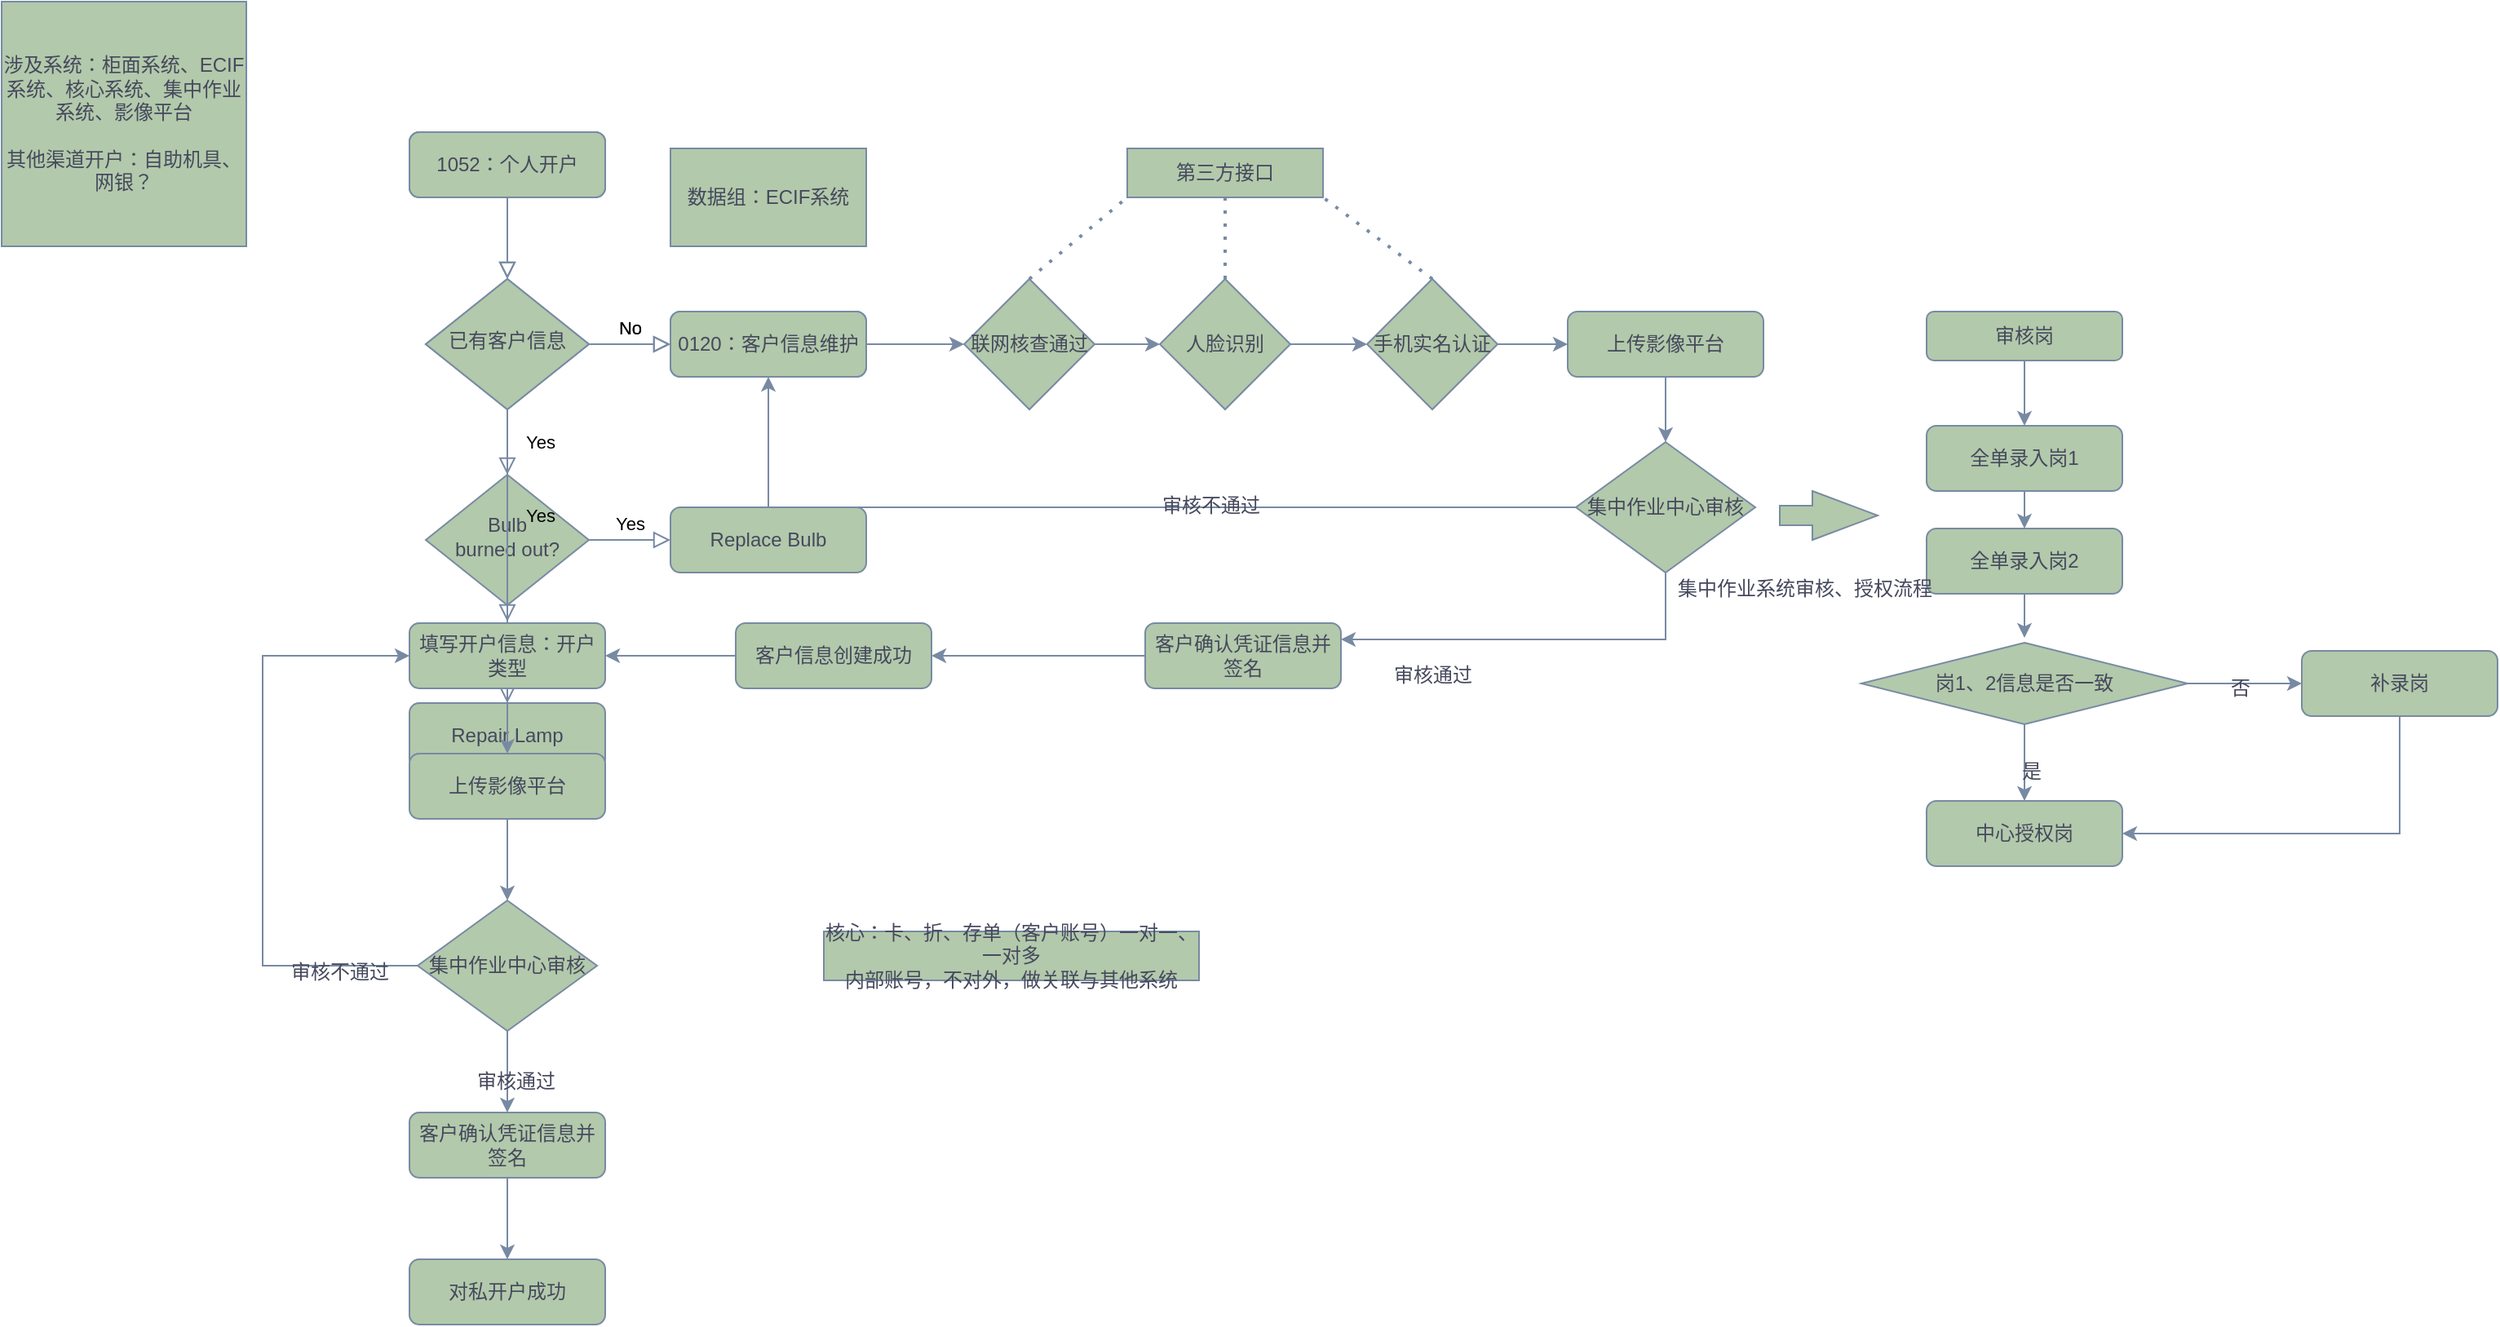 <mxfile version="24.9.1">
  <diagram id="C5RBs43oDa-KdzZeNtuy" name="Page-1">
    <mxGraphModel dx="1613" dy="387" grid="1" gridSize="10" guides="1" tooltips="1" connect="1" arrows="1" fold="1" page="1" pageScale="1" pageWidth="827" pageHeight="1169" math="0" shadow="0">
      <root>
        <mxCell id="WIyWlLk6GJQsqaUBKTNV-0" />
        <mxCell id="WIyWlLk6GJQsqaUBKTNV-1" parent="WIyWlLk6GJQsqaUBKTNV-0" />
        <mxCell id="WIyWlLk6GJQsqaUBKTNV-2" value="" style="rounded=0;html=1;jettySize=auto;orthogonalLoop=1;fontSize=11;endArrow=block;endFill=0;endSize=8;strokeWidth=1;shadow=0;labelBackgroundColor=none;edgeStyle=orthogonalEdgeStyle;strokeColor=#788AA3;fontColor=default;" parent="WIyWlLk6GJQsqaUBKTNV-1" source="WIyWlLk6GJQsqaUBKTNV-3" target="WIyWlLk6GJQsqaUBKTNV-6" edge="1">
          <mxGeometry relative="1" as="geometry" />
        </mxCell>
        <mxCell id="WIyWlLk6GJQsqaUBKTNV-3" value="Lamp doesn&#39;t work" style="rounded=1;whiteSpace=wrap;html=1;fontSize=12;glass=0;strokeWidth=1;shadow=0;labelBackgroundColor=none;fillColor=#B2C9AB;strokeColor=#788AA3;fontColor=#46495D;" parent="WIyWlLk6GJQsqaUBKTNV-1" vertex="1">
          <mxGeometry x="160" y="80" width="120" height="40" as="geometry" />
        </mxCell>
        <mxCell id="WIyWlLk6GJQsqaUBKTNV-4" value="Yes" style="rounded=0;html=1;jettySize=auto;orthogonalLoop=1;fontSize=11;endArrow=block;endFill=0;endSize=8;strokeWidth=1;shadow=0;labelBackgroundColor=none;edgeStyle=orthogonalEdgeStyle;strokeColor=#788AA3;fontColor=default;" parent="WIyWlLk6GJQsqaUBKTNV-1" source="WIyWlLk6GJQsqaUBKTNV-6" target="WIyWlLk6GJQsqaUBKTNV-10" edge="1">
          <mxGeometry y="20" relative="1" as="geometry">
            <mxPoint as="offset" />
          </mxGeometry>
        </mxCell>
        <mxCell id="WIyWlLk6GJQsqaUBKTNV-5" value="No" style="edgeStyle=orthogonalEdgeStyle;rounded=0;html=1;jettySize=auto;orthogonalLoop=1;fontSize=11;endArrow=block;endFill=0;endSize=8;strokeWidth=1;shadow=0;labelBackgroundColor=none;strokeColor=#788AA3;fontColor=default;" parent="WIyWlLk6GJQsqaUBKTNV-1" source="WIyWlLk6GJQsqaUBKTNV-6" target="WIyWlLk6GJQsqaUBKTNV-7" edge="1">
          <mxGeometry y="10" relative="1" as="geometry">
            <mxPoint as="offset" />
          </mxGeometry>
        </mxCell>
        <mxCell id="WIyWlLk6GJQsqaUBKTNV-6" value="Lamp&lt;br&gt;plugged in?" style="rhombus;whiteSpace=wrap;html=1;shadow=0;fontFamily=Helvetica;fontSize=12;align=center;strokeWidth=1;spacing=6;spacingTop=-4;labelBackgroundColor=none;fillColor=#B2C9AB;strokeColor=#788AA3;fontColor=#46495D;" parent="WIyWlLk6GJQsqaUBKTNV-1" vertex="1">
          <mxGeometry x="170" y="170" width="100" height="80" as="geometry" />
        </mxCell>
        <mxCell id="WIyWlLk6GJQsqaUBKTNV-7" value="Plug in lamp" style="rounded=1;whiteSpace=wrap;html=1;fontSize=12;glass=0;strokeWidth=1;shadow=0;labelBackgroundColor=none;fillColor=#B2C9AB;strokeColor=#788AA3;fontColor=#46495D;" parent="WIyWlLk6GJQsqaUBKTNV-1" vertex="1">
          <mxGeometry x="320" y="190" width="120" height="40" as="geometry" />
        </mxCell>
        <mxCell id="WIyWlLk6GJQsqaUBKTNV-8" value="No" style="rounded=0;html=1;jettySize=auto;orthogonalLoop=1;fontSize=11;endArrow=block;endFill=0;endSize=8;strokeWidth=1;shadow=0;labelBackgroundColor=none;edgeStyle=orthogonalEdgeStyle;strokeColor=#788AA3;fontColor=default;" parent="WIyWlLk6GJQsqaUBKTNV-1" source="WIyWlLk6GJQsqaUBKTNV-10" target="WIyWlLk6GJQsqaUBKTNV-11" edge="1">
          <mxGeometry x="0.333" y="20" relative="1" as="geometry">
            <mxPoint as="offset" />
          </mxGeometry>
        </mxCell>
        <mxCell id="WIyWlLk6GJQsqaUBKTNV-9" value="Yes" style="edgeStyle=orthogonalEdgeStyle;rounded=0;html=1;jettySize=auto;orthogonalLoop=1;fontSize=11;endArrow=block;endFill=0;endSize=8;strokeWidth=1;shadow=0;labelBackgroundColor=none;strokeColor=#788AA3;fontColor=default;" parent="WIyWlLk6GJQsqaUBKTNV-1" source="WIyWlLk6GJQsqaUBKTNV-10" target="WIyWlLk6GJQsqaUBKTNV-12" edge="1">
          <mxGeometry y="10" relative="1" as="geometry">
            <mxPoint as="offset" />
          </mxGeometry>
        </mxCell>
        <mxCell id="WIyWlLk6GJQsqaUBKTNV-10" value="Bulb&lt;br&gt;burned out?" style="rhombus;whiteSpace=wrap;html=1;shadow=0;fontFamily=Helvetica;fontSize=12;align=center;strokeWidth=1;spacing=6;spacingTop=-4;labelBackgroundColor=none;fillColor=#B2C9AB;strokeColor=#788AA3;fontColor=#46495D;" parent="WIyWlLk6GJQsqaUBKTNV-1" vertex="1">
          <mxGeometry x="170" y="290" width="100" height="80" as="geometry" />
        </mxCell>
        <mxCell id="WIyWlLk6GJQsqaUBKTNV-11" value="Repair Lamp" style="rounded=1;whiteSpace=wrap;html=1;fontSize=12;glass=0;strokeWidth=1;shadow=0;labelBackgroundColor=none;fillColor=#B2C9AB;strokeColor=#788AA3;fontColor=#46495D;" parent="WIyWlLk6GJQsqaUBKTNV-1" vertex="1">
          <mxGeometry x="160" y="430" width="120" height="40" as="geometry" />
        </mxCell>
        <mxCell id="WIyWlLk6GJQsqaUBKTNV-12" value="Replace Bulb" style="rounded=1;whiteSpace=wrap;html=1;fontSize=12;glass=0;strokeWidth=1;shadow=0;labelBackgroundColor=none;fillColor=#B2C9AB;strokeColor=#788AA3;fontColor=#46495D;" parent="WIyWlLk6GJQsqaUBKTNV-1" vertex="1">
          <mxGeometry x="320" y="310" width="120" height="40" as="geometry" />
        </mxCell>
        <mxCell id="YqYcUAopvHvmNUxCHAHt-0" value="" style="rounded=0;html=1;jettySize=auto;orthogonalLoop=1;fontSize=11;endArrow=block;endFill=0;endSize=8;strokeWidth=1;shadow=0;labelBackgroundColor=none;edgeStyle=orthogonalEdgeStyle;strokeColor=#788AA3;fontColor=default;" parent="WIyWlLk6GJQsqaUBKTNV-1" source="YqYcUAopvHvmNUxCHAHt-1" target="YqYcUAopvHvmNUxCHAHt-4" edge="1">
          <mxGeometry relative="1" as="geometry" />
        </mxCell>
        <mxCell id="YqYcUAopvHvmNUxCHAHt-1" value="1052：个人开户" style="rounded=1;whiteSpace=wrap;html=1;fontSize=12;glass=0;strokeWidth=1;shadow=0;labelBackgroundColor=none;fillColor=#B2C9AB;strokeColor=#788AA3;fontColor=#46495D;" parent="WIyWlLk6GJQsqaUBKTNV-1" vertex="1">
          <mxGeometry x="160" y="80" width="120" height="40" as="geometry" />
        </mxCell>
        <mxCell id="YqYcUAopvHvmNUxCHAHt-2" value="Yes" style="rounded=0;html=1;jettySize=auto;orthogonalLoop=1;fontSize=11;endArrow=block;endFill=0;endSize=8;strokeWidth=1;shadow=0;labelBackgroundColor=none;edgeStyle=orthogonalEdgeStyle;strokeColor=#788AA3;fontColor=default;" parent="WIyWlLk6GJQsqaUBKTNV-1" source="YqYcUAopvHvmNUxCHAHt-4" edge="1">
          <mxGeometry y="20" relative="1" as="geometry">
            <mxPoint as="offset" />
            <mxPoint x="220" y="380" as="targetPoint" />
          </mxGeometry>
        </mxCell>
        <mxCell id="YqYcUAopvHvmNUxCHAHt-3" value="No" style="edgeStyle=orthogonalEdgeStyle;rounded=0;html=1;jettySize=auto;orthogonalLoop=1;fontSize=11;endArrow=block;endFill=0;endSize=8;strokeWidth=1;shadow=0;labelBackgroundColor=none;strokeColor=#788AA3;fontColor=default;" parent="WIyWlLk6GJQsqaUBKTNV-1" source="YqYcUAopvHvmNUxCHAHt-4" target="YqYcUAopvHvmNUxCHAHt-6" edge="1">
          <mxGeometry y="10" relative="1" as="geometry">
            <mxPoint as="offset" />
          </mxGeometry>
        </mxCell>
        <mxCell id="YqYcUAopvHvmNUxCHAHt-4" value="已有客户信息" style="rhombus;whiteSpace=wrap;html=1;shadow=0;fontFamily=Helvetica;fontSize=12;align=center;strokeWidth=1;spacing=6;spacingTop=-4;labelBackgroundColor=none;fillColor=#B2C9AB;strokeColor=#788AA3;fontColor=#46495D;" parent="WIyWlLk6GJQsqaUBKTNV-1" vertex="1">
          <mxGeometry x="170" y="170" width="100" height="80" as="geometry" />
        </mxCell>
        <mxCell id="YqYcUAopvHvmNUxCHAHt-5" style="edgeStyle=orthogonalEdgeStyle;rounded=0;orthogonalLoop=1;jettySize=auto;html=1;exitX=1;exitY=0.5;exitDx=0;exitDy=0;labelBackgroundColor=none;strokeColor=#788AA3;fontColor=default;" parent="WIyWlLk6GJQsqaUBKTNV-1" source="YqYcUAopvHvmNUxCHAHt-6" target="YqYcUAopvHvmNUxCHAHt-12" edge="1">
          <mxGeometry relative="1" as="geometry" />
        </mxCell>
        <mxCell id="YqYcUAopvHvmNUxCHAHt-6" value="0120：客户信息维护" style="rounded=1;whiteSpace=wrap;html=1;fontSize=12;glass=0;strokeWidth=1;shadow=0;labelBackgroundColor=none;fillColor=#B2C9AB;strokeColor=#788AA3;fontColor=#46495D;" parent="WIyWlLk6GJQsqaUBKTNV-1" vertex="1">
          <mxGeometry x="320" y="190" width="120" height="40" as="geometry" />
        </mxCell>
        <mxCell id="YqYcUAopvHvmNUxCHAHt-7" style="edgeStyle=orthogonalEdgeStyle;rounded=0;orthogonalLoop=1;jettySize=auto;html=1;entryX=0.5;entryY=0;entryDx=0;entryDy=0;labelBackgroundColor=none;strokeColor=#788AA3;fontColor=default;" parent="WIyWlLk6GJQsqaUBKTNV-1" source="YqYcUAopvHvmNUxCHAHt-8" target="YqYcUAopvHvmNUxCHAHt-22" edge="1">
          <mxGeometry relative="1" as="geometry" />
        </mxCell>
        <mxCell id="YqYcUAopvHvmNUxCHAHt-8" value="上传影像平台" style="rounded=1;whiteSpace=wrap;html=1;fontSize=12;glass=0;strokeWidth=1;shadow=0;labelBackgroundColor=none;fillColor=#B2C9AB;strokeColor=#788AA3;fontColor=#46495D;" parent="WIyWlLk6GJQsqaUBKTNV-1" vertex="1">
          <mxGeometry x="870" y="190" width="120" height="40" as="geometry" />
        </mxCell>
        <mxCell id="YqYcUAopvHvmNUxCHAHt-9" style="edgeStyle=orthogonalEdgeStyle;rounded=0;orthogonalLoop=1;jettySize=auto;html=1;exitX=0.5;exitY=1;exitDx=0;exitDy=0;entryX=0.5;entryY=0;entryDx=0;entryDy=0;labelBackgroundColor=none;strokeColor=#788AA3;fontColor=default;" parent="WIyWlLk6GJQsqaUBKTNV-1" source="YqYcUAopvHvmNUxCHAHt-10" target="YqYcUAopvHvmNUxCHAHt-40" edge="1">
          <mxGeometry relative="1" as="geometry" />
        </mxCell>
        <mxCell id="YqYcUAopvHvmNUxCHAHt-10" value="填写开户信息：开户类型" style="rounded=1;whiteSpace=wrap;html=1;fontSize=12;glass=0;strokeWidth=1;shadow=0;labelBackgroundColor=none;fillColor=#B2C9AB;strokeColor=#788AA3;fontColor=#46495D;" parent="WIyWlLk6GJQsqaUBKTNV-1" vertex="1">
          <mxGeometry x="160" y="381" width="120" height="40" as="geometry" />
        </mxCell>
        <mxCell id="YqYcUAopvHvmNUxCHAHt-11" style="edgeStyle=orthogonalEdgeStyle;rounded=0;orthogonalLoop=1;jettySize=auto;html=1;exitX=1;exitY=0.5;exitDx=0;exitDy=0;entryX=0;entryY=0.5;entryDx=0;entryDy=0;labelBackgroundColor=none;strokeColor=#788AA3;fontColor=default;" parent="WIyWlLk6GJQsqaUBKTNV-1" source="YqYcUAopvHvmNUxCHAHt-12" target="YqYcUAopvHvmNUxCHAHt-14" edge="1">
          <mxGeometry relative="1" as="geometry" />
        </mxCell>
        <mxCell id="YqYcUAopvHvmNUxCHAHt-12" value="联网核查通过" style="rhombus;whiteSpace=wrap;html=1;labelBackgroundColor=none;fillColor=#B2C9AB;strokeColor=#788AA3;fontColor=#46495D;" parent="WIyWlLk6GJQsqaUBKTNV-1" vertex="1">
          <mxGeometry x="500" y="170" width="80" height="80" as="geometry" />
        </mxCell>
        <mxCell id="YqYcUAopvHvmNUxCHAHt-13" style="edgeStyle=orthogonalEdgeStyle;rounded=0;orthogonalLoop=1;jettySize=auto;html=1;exitX=1;exitY=0.5;exitDx=0;exitDy=0;entryX=0;entryY=0.5;entryDx=0;entryDy=0;labelBackgroundColor=none;strokeColor=#788AA3;fontColor=default;" parent="WIyWlLk6GJQsqaUBKTNV-1" source="YqYcUAopvHvmNUxCHAHt-14" target="YqYcUAopvHvmNUxCHAHt-16" edge="1">
          <mxGeometry relative="1" as="geometry" />
        </mxCell>
        <mxCell id="YqYcUAopvHvmNUxCHAHt-14" value="人脸识别" style="rhombus;whiteSpace=wrap;html=1;labelBackgroundColor=none;fillColor=#B2C9AB;strokeColor=#788AA3;fontColor=#46495D;" parent="WIyWlLk6GJQsqaUBKTNV-1" vertex="1">
          <mxGeometry x="620" y="170" width="80" height="80" as="geometry" />
        </mxCell>
        <mxCell id="YqYcUAopvHvmNUxCHAHt-15" style="edgeStyle=orthogonalEdgeStyle;rounded=0;orthogonalLoop=1;jettySize=auto;html=1;labelBackgroundColor=none;strokeColor=#788AA3;fontColor=default;" parent="WIyWlLk6GJQsqaUBKTNV-1" source="YqYcUAopvHvmNUxCHAHt-16" target="YqYcUAopvHvmNUxCHAHt-8" edge="1">
          <mxGeometry relative="1" as="geometry" />
        </mxCell>
        <mxCell id="YqYcUAopvHvmNUxCHAHt-16" value="手机实名认证" style="rhombus;whiteSpace=wrap;html=1;labelBackgroundColor=none;fillColor=#B2C9AB;strokeColor=#788AA3;fontColor=#46495D;" parent="WIyWlLk6GJQsqaUBKTNV-1" vertex="1">
          <mxGeometry x="747" y="170" width="80" height="80" as="geometry" />
        </mxCell>
        <mxCell id="YqYcUAopvHvmNUxCHAHt-17" value="数据组：ECIF系统" style="rounded=0;whiteSpace=wrap;html=1;labelBackgroundColor=none;fillColor=#B2C9AB;strokeColor=#788AA3;fontColor=#46495D;" parent="WIyWlLk6GJQsqaUBKTNV-1" vertex="1">
          <mxGeometry x="320" y="90" width="120" height="60" as="geometry" />
        </mxCell>
        <mxCell id="YqYcUAopvHvmNUxCHAHt-18" value="第三方接口" style="rounded=0;whiteSpace=wrap;html=1;labelBackgroundColor=none;fillColor=#B2C9AB;strokeColor=#788AA3;fontColor=#46495D;" parent="WIyWlLk6GJQsqaUBKTNV-1" vertex="1">
          <mxGeometry x="600" y="90" width="120" height="30" as="geometry" />
        </mxCell>
        <mxCell id="YqYcUAopvHvmNUxCHAHt-19" value="核心：卡、折、存单（客户账号）一对一、一对多&lt;br&gt;内部账号，不对外，做关联与其他系统" style="rounded=0;whiteSpace=wrap;html=1;labelBackgroundColor=none;fillColor=#B2C9AB;strokeColor=#788AA3;fontColor=#46495D;" parent="WIyWlLk6GJQsqaUBKTNV-1" vertex="1">
          <mxGeometry x="414" y="570" width="230" height="30" as="geometry" />
        </mxCell>
        <mxCell id="YqYcUAopvHvmNUxCHAHt-20" style="edgeStyle=orthogonalEdgeStyle;rounded=0;orthogonalLoop=1;jettySize=auto;html=1;entryX=0.5;entryY=1;entryDx=0;entryDy=0;labelBackgroundColor=none;strokeColor=#788AA3;fontColor=default;" parent="WIyWlLk6GJQsqaUBKTNV-1" source="YqYcUAopvHvmNUxCHAHt-22" target="YqYcUAopvHvmNUxCHAHt-6" edge="1">
          <mxGeometry relative="1" as="geometry" />
        </mxCell>
        <mxCell id="YqYcUAopvHvmNUxCHAHt-21" style="edgeStyle=orthogonalEdgeStyle;rounded=0;orthogonalLoop=1;jettySize=auto;html=1;exitX=0.5;exitY=1;exitDx=0;exitDy=0;entryX=1;entryY=0.25;entryDx=0;entryDy=0;labelBackgroundColor=none;strokeColor=#788AA3;fontColor=default;" parent="WIyWlLk6GJQsqaUBKTNV-1" source="YqYcUAopvHvmNUxCHAHt-22" target="YqYcUAopvHvmNUxCHAHt-52" edge="1">
          <mxGeometry relative="1" as="geometry">
            <mxPoint x="400" y="530" as="targetPoint" />
          </mxGeometry>
        </mxCell>
        <mxCell id="YqYcUAopvHvmNUxCHAHt-22" value="集中作业中心审核" style="rhombus;whiteSpace=wrap;html=1;labelBackgroundColor=none;fillColor=#B2C9AB;strokeColor=#788AA3;fontColor=#46495D;" parent="WIyWlLk6GJQsqaUBKTNV-1" vertex="1">
          <mxGeometry x="875" y="270" width="110" height="80" as="geometry" />
        </mxCell>
        <mxCell id="YqYcUAopvHvmNUxCHAHt-23" value="审核不通过" style="text;html=1;align=center;verticalAlign=middle;resizable=0;points=[];autosize=1;labelBackgroundColor=none;fontColor=#46495D;" parent="WIyWlLk6GJQsqaUBKTNV-1" vertex="1">
          <mxGeometry x="611" y="299" width="80" height="20" as="geometry" />
        </mxCell>
        <mxCell id="YqYcUAopvHvmNUxCHAHt-24" value="审核通过" style="text;html=1;align=center;verticalAlign=middle;resizable=0;points=[];autosize=1;labelBackgroundColor=none;fontColor=#46495D;" parent="WIyWlLk6GJQsqaUBKTNV-1" vertex="1">
          <mxGeometry x="757" y="403" width="60" height="20" as="geometry" />
        </mxCell>
        <mxCell id="YqYcUAopvHvmNUxCHAHt-25" style="edgeStyle=orthogonalEdgeStyle;rounded=0;orthogonalLoop=1;jettySize=auto;html=1;entryX=0.5;entryY=0;entryDx=0;entryDy=0;labelBackgroundColor=none;strokeColor=#788AA3;fontColor=default;" parent="WIyWlLk6GJQsqaUBKTNV-1" source="YqYcUAopvHvmNUxCHAHt-26" target="YqYcUAopvHvmNUxCHAHt-28" edge="1">
          <mxGeometry relative="1" as="geometry" />
        </mxCell>
        <mxCell id="YqYcUAopvHvmNUxCHAHt-26" value="审核岗" style="rounded=1;whiteSpace=wrap;html=1;fontSize=12;glass=0;strokeWidth=1;shadow=0;labelBackgroundColor=none;fillColor=#B2C9AB;strokeColor=#788AA3;fontColor=#46495D;" parent="WIyWlLk6GJQsqaUBKTNV-1" vertex="1">
          <mxGeometry x="1090" y="190" width="120" height="30" as="geometry" />
        </mxCell>
        <mxCell id="YqYcUAopvHvmNUxCHAHt-27" style="edgeStyle=orthogonalEdgeStyle;rounded=0;orthogonalLoop=1;jettySize=auto;html=1;entryX=0.5;entryY=0;entryDx=0;entryDy=0;labelBackgroundColor=none;strokeColor=#788AA3;fontColor=default;" parent="WIyWlLk6GJQsqaUBKTNV-1" source="YqYcUAopvHvmNUxCHAHt-28" target="YqYcUAopvHvmNUxCHAHt-30" edge="1">
          <mxGeometry relative="1" as="geometry" />
        </mxCell>
        <mxCell id="YqYcUAopvHvmNUxCHAHt-28" value="全单录入岗1" style="rounded=1;whiteSpace=wrap;html=1;fontSize=12;glass=0;strokeWidth=1;shadow=0;labelBackgroundColor=none;fillColor=#B2C9AB;strokeColor=#788AA3;fontColor=#46495D;" parent="WIyWlLk6GJQsqaUBKTNV-1" vertex="1">
          <mxGeometry x="1090" y="260" width="120" height="40" as="geometry" />
        </mxCell>
        <mxCell id="YqYcUAopvHvmNUxCHAHt-29" style="edgeStyle=orthogonalEdgeStyle;rounded=0;orthogonalLoop=1;jettySize=auto;html=1;labelBackgroundColor=none;strokeColor=#788AA3;fontColor=default;" parent="WIyWlLk6GJQsqaUBKTNV-1" source="YqYcUAopvHvmNUxCHAHt-30" edge="1">
          <mxGeometry relative="1" as="geometry">
            <mxPoint x="1150" y="390" as="targetPoint" />
          </mxGeometry>
        </mxCell>
        <mxCell id="YqYcUAopvHvmNUxCHAHt-30" value="全单录入岗2" style="rounded=1;whiteSpace=wrap;html=1;fontSize=12;glass=0;strokeWidth=1;shadow=0;labelBackgroundColor=none;fillColor=#B2C9AB;strokeColor=#788AA3;fontColor=#46495D;" parent="WIyWlLk6GJQsqaUBKTNV-1" vertex="1">
          <mxGeometry x="1090" y="323" width="120" height="40" as="geometry" />
        </mxCell>
        <mxCell id="YqYcUAopvHvmNUxCHAHt-31" value="中心授权岗" style="rounded=1;whiteSpace=wrap;html=1;fontSize=12;glass=0;strokeWidth=1;shadow=0;labelBackgroundColor=none;fillColor=#B2C9AB;strokeColor=#788AA3;fontColor=#46495D;" parent="WIyWlLk6GJQsqaUBKTNV-1" vertex="1">
          <mxGeometry x="1090" y="490" width="120" height="40" as="geometry" />
        </mxCell>
        <mxCell id="YqYcUAopvHvmNUxCHAHt-32" style="edgeStyle=orthogonalEdgeStyle;rounded=0;orthogonalLoop=1;jettySize=auto;html=1;entryX=0.5;entryY=0;entryDx=0;entryDy=0;labelBackgroundColor=none;strokeColor=#788AA3;fontColor=default;" parent="WIyWlLk6GJQsqaUBKTNV-1" source="YqYcUAopvHvmNUxCHAHt-34" target="YqYcUAopvHvmNUxCHAHt-31" edge="1">
          <mxGeometry relative="1" as="geometry" />
        </mxCell>
        <mxCell id="YqYcUAopvHvmNUxCHAHt-33" style="edgeStyle=orthogonalEdgeStyle;rounded=0;orthogonalLoop=1;jettySize=auto;html=1;entryX=0;entryY=0.5;entryDx=0;entryDy=0;labelBackgroundColor=none;strokeColor=#788AA3;fontColor=default;" parent="WIyWlLk6GJQsqaUBKTNV-1" source="YqYcUAopvHvmNUxCHAHt-34" target="YqYcUAopvHvmNUxCHAHt-37" edge="1">
          <mxGeometry relative="1" as="geometry" />
        </mxCell>
        <mxCell id="YqYcUAopvHvmNUxCHAHt-34" value="岗1、2信息是否一致" style="rhombus;whiteSpace=wrap;html=1;labelBackgroundColor=none;fillColor=#B2C9AB;strokeColor=#788AA3;fontColor=#46495D;" parent="WIyWlLk6GJQsqaUBKTNV-1" vertex="1">
          <mxGeometry x="1050" y="393" width="200" height="50" as="geometry" />
        </mxCell>
        <mxCell id="YqYcUAopvHvmNUxCHAHt-35" value="是" style="text;html=1;align=center;verticalAlign=middle;resizable=0;points=[];autosize=1;labelBackgroundColor=none;fontColor=#46495D;" parent="WIyWlLk6GJQsqaUBKTNV-1" vertex="1">
          <mxGeometry x="1139" y="462" width="30" height="20" as="geometry" />
        </mxCell>
        <mxCell id="YqYcUAopvHvmNUxCHAHt-36" style="edgeStyle=orthogonalEdgeStyle;rounded=0;orthogonalLoop=1;jettySize=auto;html=1;exitX=0.5;exitY=1;exitDx=0;exitDy=0;entryX=1;entryY=0.5;entryDx=0;entryDy=0;labelBackgroundColor=none;strokeColor=#788AA3;fontColor=default;" parent="WIyWlLk6GJQsqaUBKTNV-1" source="YqYcUAopvHvmNUxCHAHt-37" target="YqYcUAopvHvmNUxCHAHt-31" edge="1">
          <mxGeometry relative="1" as="geometry">
            <mxPoint x="1230" y="520" as="targetPoint" />
          </mxGeometry>
        </mxCell>
        <mxCell id="YqYcUAopvHvmNUxCHAHt-37" value="补录岗" style="rounded=1;whiteSpace=wrap;html=1;fontSize=12;glass=0;strokeWidth=1;shadow=0;labelBackgroundColor=none;fillColor=#B2C9AB;strokeColor=#788AA3;fontColor=#46495D;" parent="WIyWlLk6GJQsqaUBKTNV-1" vertex="1">
          <mxGeometry x="1320" y="398" width="120" height="40" as="geometry" />
        </mxCell>
        <mxCell id="YqYcUAopvHvmNUxCHAHt-38" value="否" style="text;html=1;align=center;verticalAlign=middle;resizable=0;points=[];autosize=1;labelBackgroundColor=none;fontColor=#46495D;" parent="WIyWlLk6GJQsqaUBKTNV-1" vertex="1">
          <mxGeometry x="1267" y="411" width="30" height="20" as="geometry" />
        </mxCell>
        <mxCell id="YqYcUAopvHvmNUxCHAHt-39" style="edgeStyle=orthogonalEdgeStyle;rounded=0;orthogonalLoop=1;jettySize=auto;html=1;exitX=0.5;exitY=1;exitDx=0;exitDy=0;entryX=0.5;entryY=0;entryDx=0;entryDy=0;labelBackgroundColor=none;strokeColor=#788AA3;fontColor=default;" parent="WIyWlLk6GJQsqaUBKTNV-1" source="YqYcUAopvHvmNUxCHAHt-40" target="YqYcUAopvHvmNUxCHAHt-43" edge="1">
          <mxGeometry relative="1" as="geometry" />
        </mxCell>
        <mxCell id="YqYcUAopvHvmNUxCHAHt-40" value="上传影像平台" style="rounded=1;whiteSpace=wrap;html=1;fontSize=12;glass=0;strokeWidth=1;shadow=0;labelBackgroundColor=none;fillColor=#B2C9AB;strokeColor=#788AA3;fontColor=#46495D;" parent="WIyWlLk6GJQsqaUBKTNV-1" vertex="1">
          <mxGeometry x="160" y="461" width="120" height="40" as="geometry" />
        </mxCell>
        <mxCell id="YqYcUAopvHvmNUxCHAHt-41" style="edgeStyle=orthogonalEdgeStyle;rounded=0;orthogonalLoop=1;jettySize=auto;html=1;exitX=0.5;exitY=1;exitDx=0;exitDy=0;entryX=0.5;entryY=0;entryDx=0;entryDy=0;labelBackgroundColor=none;strokeColor=#788AA3;fontColor=default;" parent="WIyWlLk6GJQsqaUBKTNV-1" source="YqYcUAopvHvmNUxCHAHt-43" target="YqYcUAopvHvmNUxCHAHt-46" edge="1">
          <mxGeometry relative="1" as="geometry" />
        </mxCell>
        <mxCell id="YqYcUAopvHvmNUxCHAHt-42" style="edgeStyle=orthogonalEdgeStyle;rounded=0;orthogonalLoop=1;jettySize=auto;html=1;entryX=0;entryY=0.5;entryDx=0;entryDy=0;labelBackgroundColor=none;strokeColor=#788AA3;fontColor=default;" parent="WIyWlLk6GJQsqaUBKTNV-1" source="YqYcUAopvHvmNUxCHAHt-43" target="YqYcUAopvHvmNUxCHAHt-10" edge="1">
          <mxGeometry relative="1" as="geometry">
            <Array as="points">
              <mxPoint x="70" y="591" />
              <mxPoint x="70" y="401" />
            </Array>
          </mxGeometry>
        </mxCell>
        <mxCell id="YqYcUAopvHvmNUxCHAHt-43" value="集中作业中心审核" style="rhombus;whiteSpace=wrap;html=1;labelBackgroundColor=none;fillColor=#B2C9AB;strokeColor=#788AA3;fontColor=#46495D;" parent="WIyWlLk6GJQsqaUBKTNV-1" vertex="1">
          <mxGeometry x="165" y="551" width="110" height="80" as="geometry" />
        </mxCell>
        <mxCell id="YqYcUAopvHvmNUxCHAHt-44" value="对私开户成功" style="rounded=1;whiteSpace=wrap;html=1;fontSize=12;glass=0;strokeWidth=1;shadow=0;labelBackgroundColor=none;fillColor=#B2C9AB;strokeColor=#788AA3;fontColor=#46495D;" parent="WIyWlLk6GJQsqaUBKTNV-1" vertex="1">
          <mxGeometry x="160" y="771" width="120" height="40" as="geometry" />
        </mxCell>
        <mxCell id="YqYcUAopvHvmNUxCHAHt-45" style="edgeStyle=orthogonalEdgeStyle;rounded=0;orthogonalLoop=1;jettySize=auto;html=1;entryX=0.5;entryY=0;entryDx=0;entryDy=0;labelBackgroundColor=none;strokeColor=#788AA3;fontColor=default;" parent="WIyWlLk6GJQsqaUBKTNV-1" source="YqYcUAopvHvmNUxCHAHt-46" target="YqYcUAopvHvmNUxCHAHt-44" edge="1">
          <mxGeometry relative="1" as="geometry" />
        </mxCell>
        <mxCell id="YqYcUAopvHvmNUxCHAHt-46" value="客户确认凭证信息并签名" style="rounded=1;whiteSpace=wrap;html=1;fontSize=12;glass=0;strokeWidth=1;shadow=0;labelBackgroundColor=none;fillColor=#B2C9AB;strokeColor=#788AA3;fontColor=#46495D;" parent="WIyWlLk6GJQsqaUBKTNV-1" vertex="1">
          <mxGeometry x="160" y="681" width="120" height="40" as="geometry" />
        </mxCell>
        <mxCell id="YqYcUAopvHvmNUxCHAHt-47" value="审核通过" style="text;html=1;align=center;verticalAlign=middle;resizable=0;points=[];autosize=1;labelBackgroundColor=none;fontColor=#46495D;" parent="WIyWlLk6GJQsqaUBKTNV-1" vertex="1">
          <mxGeometry x="195" y="652" width="60" height="20" as="geometry" />
        </mxCell>
        <mxCell id="YqYcUAopvHvmNUxCHAHt-48" value="审核不通过" style="text;html=1;align=center;verticalAlign=middle;resizable=0;points=[];autosize=1;labelBackgroundColor=none;fontColor=#46495D;" parent="WIyWlLk6GJQsqaUBKTNV-1" vertex="1">
          <mxGeometry x="77" y="585" width="80" height="20" as="geometry" />
        </mxCell>
        <mxCell id="YqYcUAopvHvmNUxCHAHt-49" style="edgeStyle=orthogonalEdgeStyle;rounded=0;orthogonalLoop=1;jettySize=auto;html=1;entryX=1;entryY=0.5;entryDx=0;entryDy=0;labelBackgroundColor=none;strokeColor=#788AA3;fontColor=default;" parent="WIyWlLk6GJQsqaUBKTNV-1" source="YqYcUAopvHvmNUxCHAHt-50" target="YqYcUAopvHvmNUxCHAHt-10" edge="1">
          <mxGeometry relative="1" as="geometry">
            <mxPoint x="290" y="401" as="targetPoint" />
          </mxGeometry>
        </mxCell>
        <mxCell id="YqYcUAopvHvmNUxCHAHt-50" value="客户信息创建成功" style="rounded=1;whiteSpace=wrap;html=1;fontSize=12;glass=0;strokeWidth=1;shadow=0;labelBackgroundColor=none;fillColor=#B2C9AB;strokeColor=#788AA3;fontColor=#46495D;" parent="WIyWlLk6GJQsqaUBKTNV-1" vertex="1">
          <mxGeometry x="360" y="381" width="120" height="40" as="geometry" />
        </mxCell>
        <mxCell id="YqYcUAopvHvmNUxCHAHt-51" style="edgeStyle=orthogonalEdgeStyle;rounded=0;orthogonalLoop=1;jettySize=auto;html=1;entryX=1;entryY=0.5;entryDx=0;entryDy=0;labelBackgroundColor=none;strokeColor=#788AA3;fontColor=default;" parent="WIyWlLk6GJQsqaUBKTNV-1" source="YqYcUAopvHvmNUxCHAHt-52" target="YqYcUAopvHvmNUxCHAHt-50" edge="1">
          <mxGeometry relative="1" as="geometry">
            <Array as="points">
              <mxPoint x="490" y="401" />
              <mxPoint x="490" y="401" />
            </Array>
          </mxGeometry>
        </mxCell>
        <mxCell id="YqYcUAopvHvmNUxCHAHt-52" value="客户确认凭证信息并签名" style="rounded=1;whiteSpace=wrap;html=1;fontSize=12;glass=0;strokeWidth=1;shadow=0;labelBackgroundColor=none;fillColor=#B2C9AB;strokeColor=#788AA3;fontColor=#46495D;" parent="WIyWlLk6GJQsqaUBKTNV-1" vertex="1">
          <mxGeometry x="611" y="381" width="120" height="40" as="geometry" />
        </mxCell>
        <mxCell id="YqYcUAopvHvmNUxCHAHt-53" value="" style="html=1;shadow=0;dashed=0;align=center;verticalAlign=middle;shape=mxgraph.arrows2.arrow;dy=0.6;dx=40;notch=0;labelBackgroundColor=none;fillColor=#B2C9AB;strokeColor=#788AA3;fontColor=#46495D;" parent="WIyWlLk6GJQsqaUBKTNV-1" vertex="1">
          <mxGeometry x="1000" y="300" width="60" height="30" as="geometry" />
        </mxCell>
        <mxCell id="YqYcUAopvHvmNUxCHAHt-54" value="集中作业系统审核、授权流程" style="text;html=1;align=center;verticalAlign=middle;resizable=0;points=[];autosize=1;labelBackgroundColor=none;fontColor=#46495D;" parent="WIyWlLk6GJQsqaUBKTNV-1" vertex="1">
          <mxGeometry x="930" y="350" width="170" height="20" as="geometry" />
        </mxCell>
        <mxCell id="YqYcUAopvHvmNUxCHAHt-55" value="涉及系统：柜面系统、ECIF系统、核心系统、集中作业系统、影像平台&lt;br&gt;&lt;br&gt;其他渠道开户：自助机具、网银？" style="whiteSpace=wrap;html=1;aspect=fixed;labelBackgroundColor=none;fillColor=#B2C9AB;strokeColor=#788AA3;fontColor=#46495D;" parent="WIyWlLk6GJQsqaUBKTNV-1" vertex="1">
          <mxGeometry x="-90" width="150" height="150" as="geometry" />
        </mxCell>
        <mxCell id="YqYcUAopvHvmNUxCHAHt-56" value="" style="endArrow=none;dashed=1;html=1;dashPattern=1 3;strokeWidth=2;entryX=0;entryY=1;entryDx=0;entryDy=0;labelBackgroundColor=none;strokeColor=#788AA3;fontColor=default;" parent="WIyWlLk6GJQsqaUBKTNV-1" target="YqYcUAopvHvmNUxCHAHt-18" edge="1">
          <mxGeometry width="50" height="50" relative="1" as="geometry">
            <mxPoint x="540" y="170" as="sourcePoint" />
            <mxPoint x="590" y="120" as="targetPoint" />
          </mxGeometry>
        </mxCell>
        <mxCell id="YqYcUAopvHvmNUxCHAHt-57" value="" style="endArrow=none;dashed=1;html=1;dashPattern=1 3;strokeWidth=2;entryX=0.5;entryY=1;entryDx=0;entryDy=0;exitX=0.5;exitY=0;exitDx=0;exitDy=0;labelBackgroundColor=none;strokeColor=#788AA3;fontColor=default;" parent="WIyWlLk6GJQsqaUBKTNV-1" source="YqYcUAopvHvmNUxCHAHt-14" target="YqYcUAopvHvmNUxCHAHt-18" edge="1">
          <mxGeometry width="50" height="50" relative="1" as="geometry">
            <mxPoint x="550" y="180" as="sourcePoint" />
            <mxPoint x="610" y="130" as="targetPoint" />
          </mxGeometry>
        </mxCell>
        <mxCell id="YqYcUAopvHvmNUxCHAHt-58" value="" style="endArrow=none;dashed=1;html=1;dashPattern=1 3;strokeWidth=2;entryX=1;entryY=1;entryDx=0;entryDy=0;exitX=0.5;exitY=0;exitDx=0;exitDy=0;labelBackgroundColor=none;strokeColor=#788AA3;fontColor=default;" parent="WIyWlLk6GJQsqaUBKTNV-1" source="YqYcUAopvHvmNUxCHAHt-16" target="YqYcUAopvHvmNUxCHAHt-18" edge="1">
          <mxGeometry width="50" height="50" relative="1" as="geometry">
            <mxPoint x="560" y="190" as="sourcePoint" />
            <mxPoint x="620" y="140" as="targetPoint" />
          </mxGeometry>
        </mxCell>
      </root>
    </mxGraphModel>
  </diagram>
</mxfile>

